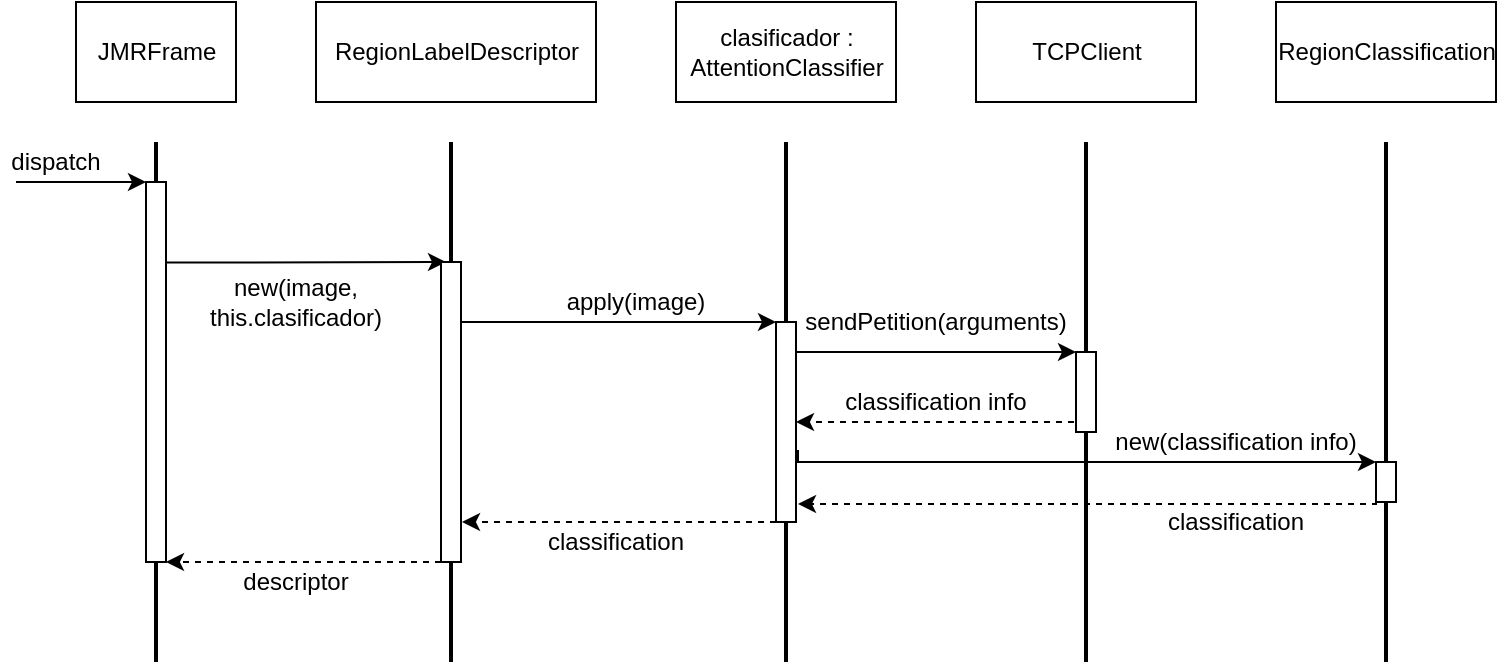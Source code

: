 <mxfile version="13.9.0" type="device"><diagram id="kgpKYQtTHZ0yAKxKKP6v" name="Page-1"><mxGraphModel dx="1422" dy="794" grid="1" gridSize="10" guides="1" tooltips="1" connect="1" arrows="1" fold="1" page="1" pageScale="1" pageWidth="850" pageHeight="1100" math="0" shadow="0"><root><mxCell id="0"/><mxCell id="1" parent="0"/><mxCell id="8bIxUUOJwC7tAAqxn6d--11" value="JMRFrame" style="html=1;" vertex="1" parent="1"><mxGeometry x="120" y="70" width="80" height="50" as="geometry"/></mxCell><mxCell id="8bIxUUOJwC7tAAqxn6d--13" value="RegionLabelDescriptor" style="html=1;" vertex="1" parent="1"><mxGeometry x="240" y="70" width="140" height="50" as="geometry"/></mxCell><mxCell id="8bIxUUOJwC7tAAqxn6d--14" value="clasificador :&lt;br&gt;&lt;div&gt;AttentionClassifier&lt;/div&gt;" style="html=1;" vertex="1" parent="1"><mxGeometry x="420" y="70" width="110" height="50" as="geometry"/></mxCell><mxCell id="8bIxUUOJwC7tAAqxn6d--16" value="" style="line;strokeWidth=2;direction=south;html=1;" vertex="1" parent="1"><mxGeometry x="155" y="140" width="10" height="260" as="geometry"/></mxCell><mxCell id="8bIxUUOJwC7tAAqxn6d--17" value="" style="line;strokeWidth=2;direction=south;html=1;" vertex="1" parent="1"><mxGeometry x="302.5" y="140" width="10" height="260" as="geometry"/></mxCell><mxCell id="8bIxUUOJwC7tAAqxn6d--18" value="" style="line;strokeWidth=2;direction=south;html=1;" vertex="1" parent="1"><mxGeometry x="470" y="140" width="10" height="260" as="geometry"/></mxCell><mxCell id="8bIxUUOJwC7tAAqxn6d--27" style="edgeStyle=orthogonalEdgeStyle;rounded=0;orthogonalLoop=1;jettySize=auto;html=1;exitX=0.9;exitY=0.212;exitDx=0;exitDy=0;entryX=0.25;entryY=0;entryDx=0;entryDy=0;exitPerimeter=0;" edge="1" parent="1" source="8bIxUUOJwC7tAAqxn6d--20" target="8bIxUUOJwC7tAAqxn6d--26"><mxGeometry relative="1" as="geometry"><Array as="points"><mxPoint x="164" y="200"/></Array></mxGeometry></mxCell><mxCell id="8bIxUUOJwC7tAAqxn6d--20" value="" style="rounded=0;whiteSpace=wrap;html=1;" vertex="1" parent="1"><mxGeometry x="155" y="160" width="10" height="190" as="geometry"/></mxCell><mxCell id="8bIxUUOJwC7tAAqxn6d--31" style="edgeStyle=orthogonalEdgeStyle;rounded=0;orthogonalLoop=1;jettySize=auto;html=1;exitX=1;exitY=0.25;exitDx=0;exitDy=0;entryX=0;entryY=0;entryDx=0;entryDy=0;" edge="1" parent="1" source="8bIxUUOJwC7tAAqxn6d--26" target="8bIxUUOJwC7tAAqxn6d--30"><mxGeometry relative="1" as="geometry"><Array as="points"><mxPoint x="313" y="230"/></Array></mxGeometry></mxCell><mxCell id="8bIxUUOJwC7tAAqxn6d--50" style="edgeStyle=orthogonalEdgeStyle;rounded=0;orthogonalLoop=1;jettySize=auto;html=1;exitX=0;exitY=1;exitDx=0;exitDy=0;entryX=1;entryY=1;entryDx=0;entryDy=0;dashed=1;" edge="1" parent="1" source="8bIxUUOJwC7tAAqxn6d--26" target="8bIxUUOJwC7tAAqxn6d--20"><mxGeometry relative="1" as="geometry"><Array as="points"><mxPoint x="270" y="350"/><mxPoint x="270" y="350"/></Array></mxGeometry></mxCell><mxCell id="8bIxUUOJwC7tAAqxn6d--26" value="" style="rounded=0;whiteSpace=wrap;html=1;" vertex="1" parent="1"><mxGeometry x="302.5" y="200" width="10" height="150" as="geometry"/></mxCell><mxCell id="8bIxUUOJwC7tAAqxn6d--28" value="new(image, this.clasificador)" style="text;html=1;strokeColor=none;fillColor=none;align=center;verticalAlign=middle;whiteSpace=wrap;rounded=0;" vertex="1" parent="1"><mxGeometry x="210" y="210" width="40" height="20" as="geometry"/></mxCell><mxCell id="8bIxUUOJwC7tAAqxn6d--33" style="edgeStyle=orthogonalEdgeStyle;rounded=0;orthogonalLoop=1;jettySize=auto;html=1;exitX=0;exitY=1;exitDx=0;exitDy=0;dashed=1;" edge="1" parent="1" source="8bIxUUOJwC7tAAqxn6d--30"><mxGeometry relative="1" as="geometry"><mxPoint x="313" y="330" as="targetPoint"/><Array as="points"><mxPoint x="313" y="330"/></Array></mxGeometry></mxCell><mxCell id="8bIxUUOJwC7tAAqxn6d--38" style="edgeStyle=orthogonalEdgeStyle;rounded=0;orthogonalLoop=1;jettySize=auto;html=1;exitX=1;exitY=0.25;exitDx=0;exitDy=0;entryX=0;entryY=0;entryDx=0;entryDy=0;" edge="1" parent="1" source="8bIxUUOJwC7tAAqxn6d--30" target="8bIxUUOJwC7tAAqxn6d--37"><mxGeometry relative="1" as="geometry"><Array as="points"><mxPoint x="480" y="245"/></Array></mxGeometry></mxCell><mxCell id="8bIxUUOJwC7tAAqxn6d--45" style="edgeStyle=orthogonalEdgeStyle;rounded=0;orthogonalLoop=1;jettySize=auto;html=1;exitX=1.1;exitY=0.64;exitDx=0;exitDy=0;entryX=0;entryY=0;entryDx=0;entryDy=0;exitPerimeter=0;" edge="1" parent="1" source="8bIxUUOJwC7tAAqxn6d--30" target="8bIxUUOJwC7tAAqxn6d--44"><mxGeometry relative="1" as="geometry"><Array as="points"><mxPoint x="481" y="300"/></Array></mxGeometry></mxCell><mxCell id="8bIxUUOJwC7tAAqxn6d--30" value="" style="rounded=0;whiteSpace=wrap;html=1;" vertex="1" parent="1"><mxGeometry x="470" y="230" width="10" height="100" as="geometry"/></mxCell><mxCell id="8bIxUUOJwC7tAAqxn6d--32" value="apply(image)" style="text;html=1;strokeColor=none;fillColor=none;align=center;verticalAlign=middle;whiteSpace=wrap;rounded=0;" vertex="1" parent="1"><mxGeometry x="380" y="210" width="40" height="20" as="geometry"/></mxCell><mxCell id="8bIxUUOJwC7tAAqxn6d--34" value="TCPClient" style="html=1;" vertex="1" parent="1"><mxGeometry x="570" y="70" width="110" height="50" as="geometry"/></mxCell><mxCell id="8bIxUUOJwC7tAAqxn6d--35" value="" style="line;strokeWidth=2;direction=south;html=1;" vertex="1" parent="1"><mxGeometry x="620" y="140" width="10" height="260" as="geometry"/></mxCell><mxCell id="8bIxUUOJwC7tAAqxn6d--40" style="edgeStyle=orthogonalEdgeStyle;rounded=0;orthogonalLoop=1;jettySize=auto;html=1;exitX=0;exitY=1;exitDx=0;exitDy=0;entryX=1;entryY=0.5;entryDx=0;entryDy=0;dashed=1;" edge="1" parent="1" source="8bIxUUOJwC7tAAqxn6d--37" target="8bIxUUOJwC7tAAqxn6d--30"><mxGeometry relative="1" as="geometry"><mxPoint x="490" y="280" as="targetPoint"/><Array as="points"><mxPoint x="580" y="280"/><mxPoint x="580" y="280"/></Array></mxGeometry></mxCell><mxCell id="8bIxUUOJwC7tAAqxn6d--37" value="" style="rounded=0;whiteSpace=wrap;html=1;" vertex="1" parent="1"><mxGeometry x="620" y="245" width="10" height="40" as="geometry"/></mxCell><mxCell id="8bIxUUOJwC7tAAqxn6d--39" value="sendPetition(arguments)" style="text;html=1;strokeColor=none;fillColor=none;align=center;verticalAlign=middle;whiteSpace=wrap;rounded=0;" vertex="1" parent="1"><mxGeometry x="530" y="220" width="40" height="20" as="geometry"/></mxCell><mxCell id="8bIxUUOJwC7tAAqxn6d--41" value="classification info" style="text;html=1;strokeColor=none;fillColor=none;align=center;verticalAlign=middle;whiteSpace=wrap;rounded=0;" vertex="1" parent="1"><mxGeometry x="500" y="260" width="100" height="20" as="geometry"/></mxCell><mxCell id="8bIxUUOJwC7tAAqxn6d--42" value="RegionClassification" style="html=1;" vertex="1" parent="1"><mxGeometry x="720" y="70" width="110" height="50" as="geometry"/></mxCell><mxCell id="8bIxUUOJwC7tAAqxn6d--43" value="" style="line;strokeWidth=2;direction=south;html=1;" vertex="1" parent="1"><mxGeometry x="770" y="140" width="10" height="260" as="geometry"/></mxCell><mxCell id="8bIxUUOJwC7tAAqxn6d--47" style="edgeStyle=orthogonalEdgeStyle;rounded=0;orthogonalLoop=1;jettySize=auto;html=1;exitX=0;exitY=1;exitDx=0;exitDy=0;entryX=1.1;entryY=0.91;entryDx=0;entryDy=0;entryPerimeter=0;dashed=1;" edge="1" parent="1" source="8bIxUUOJwC7tAAqxn6d--44" target="8bIxUUOJwC7tAAqxn6d--30"><mxGeometry relative="1" as="geometry"><Array as="points"><mxPoint x="770" y="321"/></Array></mxGeometry></mxCell><mxCell id="8bIxUUOJwC7tAAqxn6d--44" value="" style="rounded=0;whiteSpace=wrap;html=1;" vertex="1" parent="1"><mxGeometry x="770" y="300" width="10" height="20" as="geometry"/></mxCell><mxCell id="8bIxUUOJwC7tAAqxn6d--46" value="new(classification info)" style="text;html=1;strokeColor=none;fillColor=none;align=center;verticalAlign=middle;whiteSpace=wrap;rounded=0;" vertex="1" parent="1"><mxGeometry x="635" y="280" width="130" height="20" as="geometry"/></mxCell><mxCell id="8bIxUUOJwC7tAAqxn6d--48" value="&lt;div&gt;classification&lt;br&gt;&lt;/div&gt;" style="text;html=1;strokeColor=none;fillColor=none;align=center;verticalAlign=middle;whiteSpace=wrap;rounded=0;" vertex="1" parent="1"><mxGeometry x="680" y="320" width="40" height="20" as="geometry"/></mxCell><mxCell id="8bIxUUOJwC7tAAqxn6d--49" value="classification" style="text;html=1;strokeColor=none;fillColor=none;align=center;verticalAlign=middle;whiteSpace=wrap;rounded=0;" vertex="1" parent="1"><mxGeometry x="370" y="330" width="40" height="20" as="geometry"/></mxCell><mxCell id="8bIxUUOJwC7tAAqxn6d--52" value="descriptor" style="text;html=1;strokeColor=none;fillColor=none;align=center;verticalAlign=middle;whiteSpace=wrap;rounded=0;" vertex="1" parent="1"><mxGeometry x="210" y="350" width="40" height="20" as="geometry"/></mxCell><mxCell id="8bIxUUOJwC7tAAqxn6d--53" value="" style="endArrow=classic;html=1;entryX=0;entryY=0;entryDx=0;entryDy=0;" edge="1" parent="1" target="8bIxUUOJwC7tAAqxn6d--20"><mxGeometry width="50" height="50" relative="1" as="geometry"><mxPoint x="90" y="160" as="sourcePoint"/><mxPoint x="450" y="260" as="targetPoint"/></mxGeometry></mxCell><mxCell id="8bIxUUOJwC7tAAqxn6d--55" value="dispatch" style="text;html=1;strokeColor=none;fillColor=none;align=center;verticalAlign=middle;whiteSpace=wrap;rounded=0;" vertex="1" parent="1"><mxGeometry x="90" y="140" width="40" height="20" as="geometry"/></mxCell></root></mxGraphModel></diagram></mxfile>
